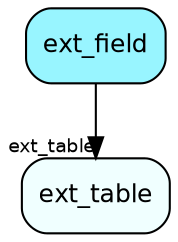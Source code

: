 digraph ext_field  {
node [shape = box style="rounded, filled" fontname = "Helvetica" fontsize = "12" ]
edge [fontname = "Helvetica" fontsize = "9"]

ext_field[fillcolor = "cadetblue1"]
ext_table[fillcolor = "azure1"]
ext_field -> ext_table [headlabel = "ext_table"]
}
